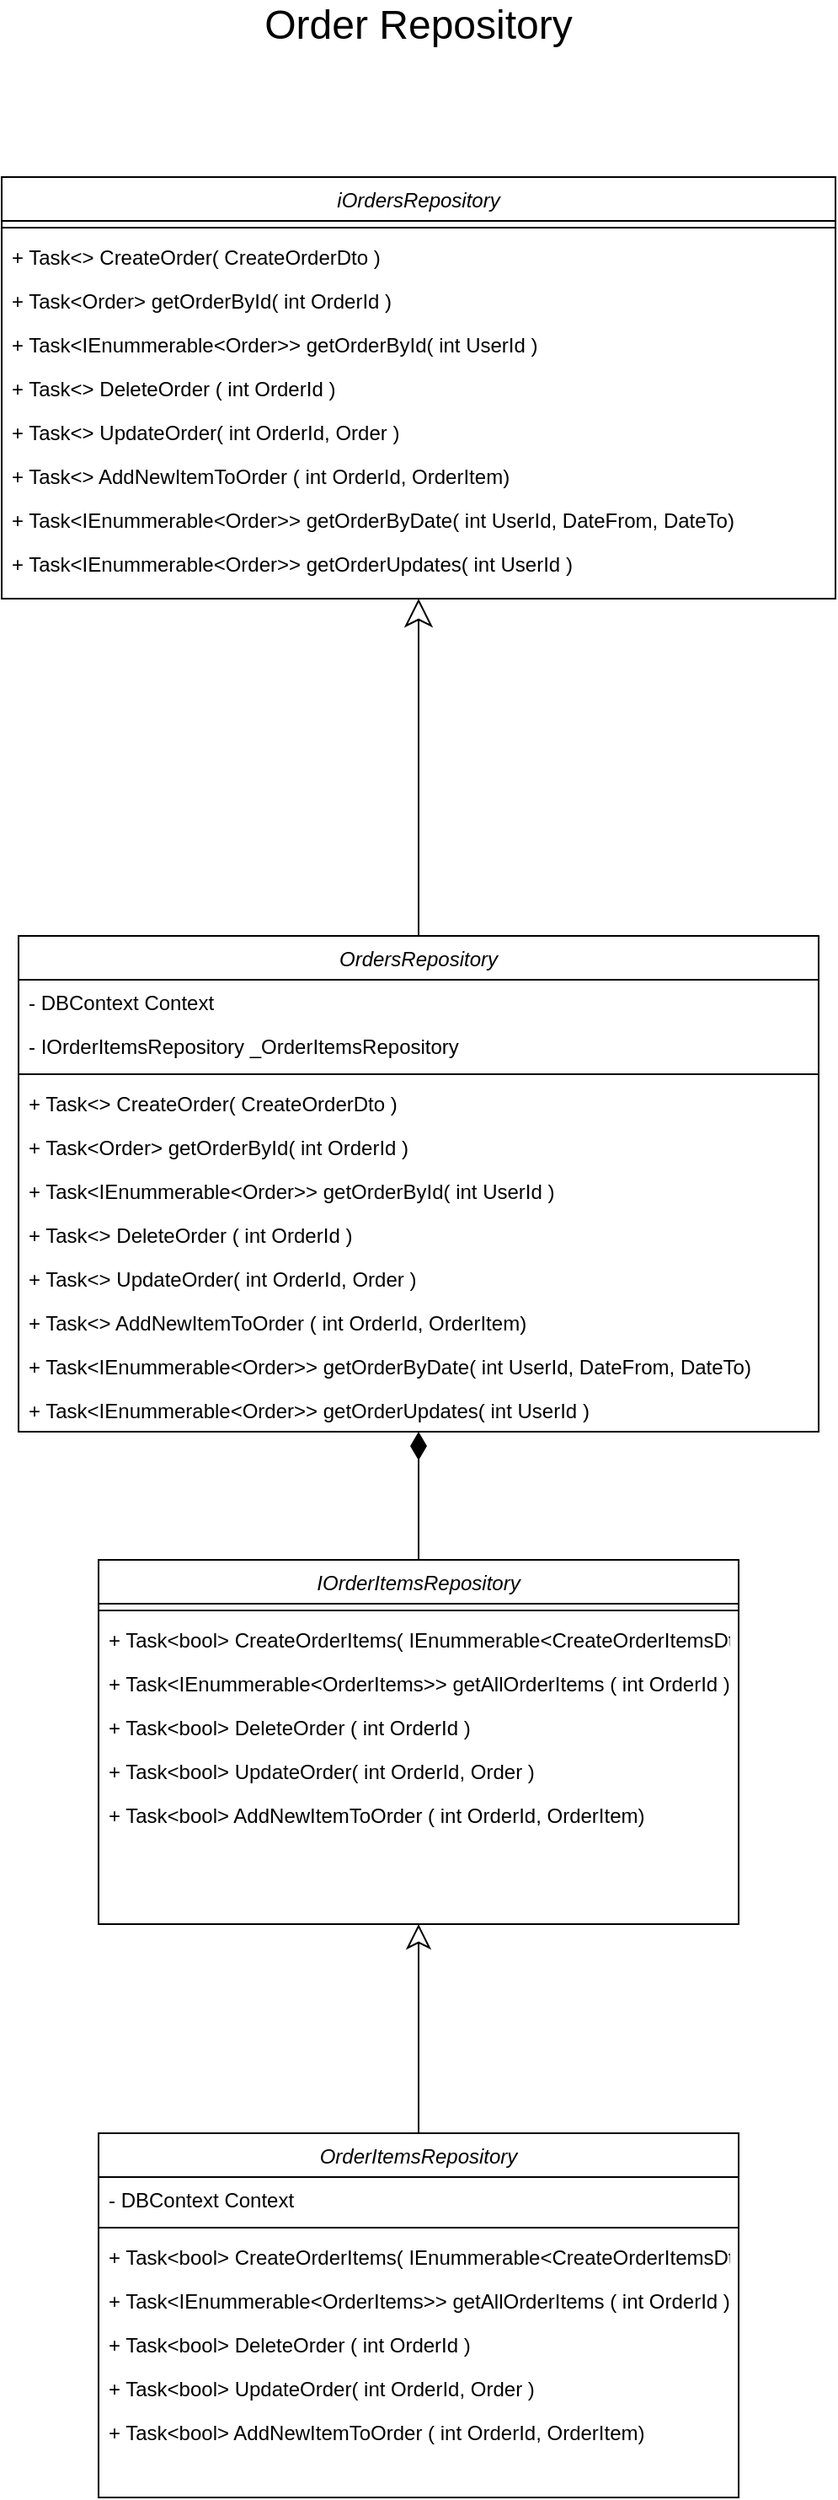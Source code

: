<mxfile version="14.2.9" type="device"><diagram id="QkI--pBJC4bzssq41QZq" name="Page-1"><mxGraphModel dx="1422" dy="2946" grid="1" gridSize="10" guides="1" tooltips="1" connect="1" arrows="1" fold="1" page="1" pageScale="1" pageWidth="850" pageHeight="1100" math="0" shadow="0"><root><mxCell id="0"/><mxCell id="1" parent="0"/><mxCell id="noM06Llarw8SXuktYtZB-1" style="edgeStyle=orthogonalEdgeStyle;rounded=0;orthogonalLoop=1;jettySize=auto;html=1;exitX=0.5;exitY=0;exitDx=0;exitDy=0;entryX=0.5;entryY=1;entryDx=0;entryDy=0;endArrow=classic;endFill=0;endSize=12;fontSize=14;" edge="1" parent="1" source="noM06Llarw8SXuktYtZB-2" target="noM06Llarw8SXuktYtZB-24"><mxGeometry relative="1" as="geometry"/></mxCell><mxCell id="noM06Llarw8SXuktYtZB-2" value="OrderItemsRepository" style="swimlane;fontStyle=2;align=center;verticalAlign=top;childLayout=stackLayout;horizontal=1;startSize=26;horizontalStack=0;resizeParent=1;resizeLast=0;collapsible=1;marginBottom=0;rounded=0;shadow=0;strokeWidth=1;" vertex="1" parent="1"><mxGeometry x="247.5" y="-870" width="380" height="216" as="geometry"><mxRectangle x="230" y="140" width="160" height="26" as="alternateBounds"/></mxGeometry></mxCell><mxCell id="noM06Llarw8SXuktYtZB-3" value="- DBContext Context" style="text;align=left;verticalAlign=top;spacingLeft=4;spacingRight=4;overflow=hidden;rotatable=0;points=[[0,0.5],[1,0.5]];portConstraint=eastwest;rounded=0;shadow=0;html=0;" vertex="1" parent="noM06Llarw8SXuktYtZB-2"><mxGeometry y="26" width="380" height="26" as="geometry"/></mxCell><mxCell id="noM06Llarw8SXuktYtZB-4" value="" style="line;html=1;strokeWidth=1;align=left;verticalAlign=middle;spacingTop=-1;spacingLeft=3;spacingRight=3;rotatable=0;labelPosition=right;points=[];portConstraint=eastwest;" vertex="1" parent="noM06Llarw8SXuktYtZB-2"><mxGeometry y="52" width="380" height="8" as="geometry"/></mxCell><mxCell id="noM06Llarw8SXuktYtZB-5" value="+ Task&lt;bool&gt; CreateOrderItems( IEnummerable&lt;CreateOrderItemsDto&gt;)" style="text;align=left;verticalAlign=top;spacingLeft=4;spacingRight=4;overflow=hidden;rotatable=0;points=[[0,0.5],[1,0.5]];portConstraint=eastwest;rounded=0;shadow=0;html=0;" vertex="1" parent="noM06Llarw8SXuktYtZB-2"><mxGeometry y="60" width="380" height="26" as="geometry"/></mxCell><mxCell id="noM06Llarw8SXuktYtZB-6" value="+ Task&lt;IEnummerable&lt;OrderItems&gt;&gt; getAllOrderItems ( int OrderId )" style="text;align=left;verticalAlign=top;spacingLeft=4;spacingRight=4;overflow=hidden;rotatable=0;points=[[0,0.5],[1,0.5]];portConstraint=eastwest;rounded=0;shadow=0;html=0;" vertex="1" parent="noM06Llarw8SXuktYtZB-2"><mxGeometry y="86" width="380" height="26" as="geometry"/></mxCell><mxCell id="noM06Llarw8SXuktYtZB-7" value="+ Task&lt;bool&gt; DeleteOrder ( int OrderId )" style="text;align=left;verticalAlign=top;spacingLeft=4;spacingRight=4;overflow=hidden;rotatable=0;points=[[0,0.5],[1,0.5]];portConstraint=eastwest;rounded=0;shadow=0;html=0;" vertex="1" parent="noM06Llarw8SXuktYtZB-2"><mxGeometry y="112" width="380" height="26" as="geometry"/></mxCell><mxCell id="noM06Llarw8SXuktYtZB-8" value="+ Task&lt;bool&gt; UpdateOrder( int OrderId, Order )" style="text;align=left;verticalAlign=top;spacingLeft=4;spacingRight=4;overflow=hidden;rotatable=0;points=[[0,0.5],[1,0.5]];portConstraint=eastwest;rounded=0;shadow=0;html=0;" vertex="1" parent="noM06Llarw8SXuktYtZB-2"><mxGeometry y="138" width="380" height="26" as="geometry"/></mxCell><mxCell id="noM06Llarw8SXuktYtZB-9" value="+ Task&lt;bool&gt; AddNewItemToOrder ( int OrderId, OrderItem)" style="text;align=left;verticalAlign=top;spacingLeft=4;spacingRight=4;overflow=hidden;rotatable=0;points=[[0,0.5],[1,0.5]];portConstraint=eastwest;rounded=0;shadow=0;html=0;" vertex="1" parent="noM06Llarw8SXuktYtZB-2"><mxGeometry y="164" width="380" height="26" as="geometry"/></mxCell><mxCell id="noM06Llarw8SXuktYtZB-10" style="edgeStyle=orthogonalEdgeStyle;rounded=0;orthogonalLoop=1;jettySize=auto;html=1;endArrow=classic;endFill=0;endSize=14;fontSize=14;entryX=0.5;entryY=1;entryDx=0;entryDy=0;" edge="1" parent="1" source="noM06Llarw8SXuktYtZB-11" target="noM06Llarw8SXuktYtZB-31"><mxGeometry relative="1" as="geometry"><mxPoint x="437.5" y="-1710" as="targetPoint"/></mxGeometry></mxCell><mxCell id="noM06Llarw8SXuktYtZB-11" value="OrdersRepository" style="swimlane;fontStyle=2;align=center;verticalAlign=top;childLayout=stackLayout;horizontal=1;startSize=26;horizontalStack=0;resizeParent=1;resizeLast=0;collapsible=1;marginBottom=0;rounded=0;shadow=0;strokeWidth=1;" vertex="1" parent="1"><mxGeometry x="200" y="-1580" width="475" height="294" as="geometry"><mxRectangle x="230" y="140" width="160" height="26" as="alternateBounds"/></mxGeometry></mxCell><mxCell id="noM06Llarw8SXuktYtZB-12" value="- DBContext Context" style="text;align=left;verticalAlign=top;spacingLeft=4;spacingRight=4;overflow=hidden;rotatable=0;points=[[0,0.5],[1,0.5]];portConstraint=eastwest;rounded=0;shadow=0;html=0;" vertex="1" parent="noM06Llarw8SXuktYtZB-11"><mxGeometry y="26" width="475" height="26" as="geometry"/></mxCell><mxCell id="noM06Llarw8SXuktYtZB-13" value="- IOrderItemsRepository _OrderItemsRepository" style="text;align=left;verticalAlign=top;spacingLeft=4;spacingRight=4;overflow=hidden;rotatable=0;points=[[0,0.5],[1,0.5]];portConstraint=eastwest;rounded=0;shadow=0;html=0;" vertex="1" parent="noM06Llarw8SXuktYtZB-11"><mxGeometry y="52" width="475" height="26" as="geometry"/></mxCell><mxCell id="noM06Llarw8SXuktYtZB-14" value="" style="line;html=1;strokeWidth=1;align=left;verticalAlign=middle;spacingTop=-1;spacingLeft=3;spacingRight=3;rotatable=0;labelPosition=right;points=[];portConstraint=eastwest;" vertex="1" parent="noM06Llarw8SXuktYtZB-11"><mxGeometry y="78" width="475" height="8" as="geometry"/></mxCell><mxCell id="noM06Llarw8SXuktYtZB-15" value="+ Task&lt;&gt; CreateOrder( CreateOrderDto )" style="text;align=left;verticalAlign=top;spacingLeft=4;spacingRight=4;overflow=hidden;rotatable=0;points=[[0,0.5],[1,0.5]];portConstraint=eastwest;rounded=0;shadow=0;html=0;" vertex="1" parent="noM06Llarw8SXuktYtZB-11"><mxGeometry y="86" width="475" height="26" as="geometry"/></mxCell><mxCell id="noM06Llarw8SXuktYtZB-16" value="+ Task&lt;Order&gt; getOrderById( int OrderId )" style="text;align=left;verticalAlign=top;spacingLeft=4;spacingRight=4;overflow=hidden;rotatable=0;points=[[0,0.5],[1,0.5]];portConstraint=eastwest;rounded=0;shadow=0;html=0;" vertex="1" parent="noM06Llarw8SXuktYtZB-11"><mxGeometry y="112" width="475" height="26" as="geometry"/></mxCell><mxCell id="noM06Llarw8SXuktYtZB-17" value="+ Task&lt;IEnummerable&lt;Order&gt;&gt; getOrderById( int UserId )" style="text;align=left;verticalAlign=top;spacingLeft=4;spacingRight=4;overflow=hidden;rotatable=0;points=[[0,0.5],[1,0.5]];portConstraint=eastwest;rounded=0;shadow=0;html=0;" vertex="1" parent="noM06Llarw8SXuktYtZB-11"><mxGeometry y="138" width="475" height="26" as="geometry"/></mxCell><mxCell id="noM06Llarw8SXuktYtZB-18" value="+ Task&lt;&gt; DeleteOrder ( int OrderId )" style="text;align=left;verticalAlign=top;spacingLeft=4;spacingRight=4;overflow=hidden;rotatable=0;points=[[0,0.5],[1,0.5]];portConstraint=eastwest;rounded=0;shadow=0;html=0;" vertex="1" parent="noM06Llarw8SXuktYtZB-11"><mxGeometry y="164" width="475" height="26" as="geometry"/></mxCell><mxCell id="noM06Llarw8SXuktYtZB-19" value="+ Task&lt;&gt; UpdateOrder( int OrderId, Order )" style="text;align=left;verticalAlign=top;spacingLeft=4;spacingRight=4;overflow=hidden;rotatable=0;points=[[0,0.5],[1,0.5]];portConstraint=eastwest;rounded=0;shadow=0;html=0;" vertex="1" parent="noM06Llarw8SXuktYtZB-11"><mxGeometry y="190" width="475" height="26" as="geometry"/></mxCell><mxCell id="noM06Llarw8SXuktYtZB-20" value="+ Task&lt;&gt; AddNewItemToOrder ( int OrderId, OrderItem)" style="text;align=left;verticalAlign=top;spacingLeft=4;spacingRight=4;overflow=hidden;rotatable=0;points=[[0,0.5],[1,0.5]];portConstraint=eastwest;rounded=0;shadow=0;html=0;" vertex="1" parent="noM06Llarw8SXuktYtZB-11"><mxGeometry y="216" width="475" height="26" as="geometry"/></mxCell><mxCell id="noM06Llarw8SXuktYtZB-21" value="+ Task&lt;IEnummerable&lt;Order&gt;&gt; getOrderByDate( int UserId, DateFrom, DateTo)" style="text;align=left;verticalAlign=top;spacingLeft=4;spacingRight=4;overflow=hidden;rotatable=0;points=[[0,0.5],[1,0.5]];portConstraint=eastwest;rounded=0;shadow=0;html=0;" vertex="1" parent="noM06Llarw8SXuktYtZB-11"><mxGeometry y="242" width="475" height="26" as="geometry"/></mxCell><mxCell id="noM06Llarw8SXuktYtZB-22" value="+ Task&lt;IEnummerable&lt;Order&gt;&gt; getOrderUpdates( int UserId )" style="text;align=left;verticalAlign=top;spacingLeft=4;spacingRight=4;overflow=hidden;rotatable=0;points=[[0,0.5],[1,0.5]];portConstraint=eastwest;rounded=0;shadow=0;html=0;" vertex="1" parent="noM06Llarw8SXuktYtZB-11"><mxGeometry y="268" width="475" height="26" as="geometry"/></mxCell><mxCell id="noM06Llarw8SXuktYtZB-23" style="edgeStyle=orthogonalEdgeStyle;rounded=0;orthogonalLoop=1;jettySize=auto;html=1;exitX=0.5;exitY=0;exitDx=0;exitDy=0;endArrow=diamondThin;endFill=1;endSize=14;fontSize=14;entryX=0.5;entryY=1;entryDx=0;entryDy=0;" edge="1" parent="1" source="noM06Llarw8SXuktYtZB-24" target="noM06Llarw8SXuktYtZB-11"><mxGeometry relative="1" as="geometry"><mxPoint x="437.5" y="-1310" as="targetPoint"/></mxGeometry></mxCell><mxCell id="noM06Llarw8SXuktYtZB-24" value="IOrderItemsRepository" style="swimlane;fontStyle=2;align=center;verticalAlign=top;childLayout=stackLayout;horizontal=1;startSize=26;horizontalStack=0;resizeParent=1;resizeLast=0;collapsible=1;marginBottom=0;rounded=0;shadow=0;strokeWidth=1;" vertex="1" parent="1"><mxGeometry x="247.5" y="-1210" width="380" height="216" as="geometry"><mxRectangle x="230" y="140" width="160" height="26" as="alternateBounds"/></mxGeometry></mxCell><mxCell id="noM06Llarw8SXuktYtZB-25" value="" style="line;html=1;strokeWidth=1;align=left;verticalAlign=middle;spacingTop=-1;spacingLeft=3;spacingRight=3;rotatable=0;labelPosition=right;points=[];portConstraint=eastwest;" vertex="1" parent="noM06Llarw8SXuktYtZB-24"><mxGeometry y="26" width="380" height="8" as="geometry"/></mxCell><mxCell id="noM06Llarw8SXuktYtZB-26" value="+ Task&lt;bool&gt; CreateOrderItems( IEnummerable&lt;CreateOrderItemsDto&gt;)" style="text;align=left;verticalAlign=top;spacingLeft=4;spacingRight=4;overflow=hidden;rotatable=0;points=[[0,0.5],[1,0.5]];portConstraint=eastwest;rounded=0;shadow=0;html=0;" vertex="1" parent="noM06Llarw8SXuktYtZB-24"><mxGeometry y="34" width="380" height="26" as="geometry"/></mxCell><mxCell id="noM06Llarw8SXuktYtZB-27" value="+ Task&lt;IEnummerable&lt;OrderItems&gt;&gt; getAllOrderItems ( int OrderId )" style="text;align=left;verticalAlign=top;spacingLeft=4;spacingRight=4;overflow=hidden;rotatable=0;points=[[0,0.5],[1,0.5]];portConstraint=eastwest;rounded=0;shadow=0;html=0;" vertex="1" parent="noM06Llarw8SXuktYtZB-24"><mxGeometry y="60" width="380" height="26" as="geometry"/></mxCell><mxCell id="noM06Llarw8SXuktYtZB-28" value="+ Task&lt;bool&gt; DeleteOrder ( int OrderId )" style="text;align=left;verticalAlign=top;spacingLeft=4;spacingRight=4;overflow=hidden;rotatable=0;points=[[0,0.5],[1,0.5]];portConstraint=eastwest;rounded=0;shadow=0;html=0;" vertex="1" parent="noM06Llarw8SXuktYtZB-24"><mxGeometry y="86" width="380" height="26" as="geometry"/></mxCell><mxCell id="noM06Llarw8SXuktYtZB-29" value="+ Task&lt;bool&gt; UpdateOrder( int OrderId, Order )" style="text;align=left;verticalAlign=top;spacingLeft=4;spacingRight=4;overflow=hidden;rotatable=0;points=[[0,0.5],[1,0.5]];portConstraint=eastwest;rounded=0;shadow=0;html=0;" vertex="1" parent="noM06Llarw8SXuktYtZB-24"><mxGeometry y="112" width="380" height="26" as="geometry"/></mxCell><mxCell id="noM06Llarw8SXuktYtZB-30" value="+ Task&lt;bool&gt; AddNewItemToOrder ( int OrderId, OrderItem)" style="text;align=left;verticalAlign=top;spacingLeft=4;spacingRight=4;overflow=hidden;rotatable=0;points=[[0,0.5],[1,0.5]];portConstraint=eastwest;rounded=0;shadow=0;html=0;" vertex="1" parent="noM06Llarw8SXuktYtZB-24"><mxGeometry y="138" width="380" height="26" as="geometry"/></mxCell><mxCell id="noM06Llarw8SXuktYtZB-31" value="iOrdersRepository" style="swimlane;fontStyle=2;align=center;verticalAlign=top;childLayout=stackLayout;horizontal=1;startSize=26;horizontalStack=0;resizeParent=1;resizeLast=0;collapsible=1;marginBottom=0;rounded=0;shadow=0;strokeWidth=1;" vertex="1" parent="1"><mxGeometry x="190" y="-2030" width="495" height="250" as="geometry"><mxRectangle x="230" y="140" width="160" height="26" as="alternateBounds"/></mxGeometry></mxCell><mxCell id="noM06Llarw8SXuktYtZB-32" value="" style="line;html=1;strokeWidth=1;align=left;verticalAlign=middle;spacingTop=-1;spacingLeft=3;spacingRight=3;rotatable=0;labelPosition=right;points=[];portConstraint=eastwest;" vertex="1" parent="noM06Llarw8SXuktYtZB-31"><mxGeometry y="26" width="495" height="8" as="geometry"/></mxCell><mxCell id="noM06Llarw8SXuktYtZB-33" value="+ Task&lt;&gt; CreateOrder( CreateOrderDto )" style="text;align=left;verticalAlign=top;spacingLeft=4;spacingRight=4;overflow=hidden;rotatable=0;points=[[0,0.5],[1,0.5]];portConstraint=eastwest;rounded=0;shadow=0;html=0;" vertex="1" parent="noM06Llarw8SXuktYtZB-31"><mxGeometry y="34" width="495" height="26" as="geometry"/></mxCell><mxCell id="noM06Llarw8SXuktYtZB-34" value="+ Task&lt;Order&gt; getOrderById( int OrderId )" style="text;align=left;verticalAlign=top;spacingLeft=4;spacingRight=4;overflow=hidden;rotatable=0;points=[[0,0.5],[1,0.5]];portConstraint=eastwest;rounded=0;shadow=0;html=0;" vertex="1" parent="noM06Llarw8SXuktYtZB-31"><mxGeometry y="60" width="495" height="26" as="geometry"/></mxCell><mxCell id="noM06Llarw8SXuktYtZB-35" value="+ Task&lt;IEnummerable&lt;Order&gt;&gt; getOrderById( int UserId )" style="text;align=left;verticalAlign=top;spacingLeft=4;spacingRight=4;overflow=hidden;rotatable=0;points=[[0,0.5],[1,0.5]];portConstraint=eastwest;rounded=0;shadow=0;html=0;" vertex="1" parent="noM06Llarw8SXuktYtZB-31"><mxGeometry y="86" width="495" height="26" as="geometry"/></mxCell><mxCell id="noM06Llarw8SXuktYtZB-36" value="+ Task&lt;&gt; DeleteOrder ( int OrderId )" style="text;align=left;verticalAlign=top;spacingLeft=4;spacingRight=4;overflow=hidden;rotatable=0;points=[[0,0.5],[1,0.5]];portConstraint=eastwest;rounded=0;shadow=0;html=0;" vertex="1" parent="noM06Llarw8SXuktYtZB-31"><mxGeometry y="112" width="495" height="26" as="geometry"/></mxCell><mxCell id="noM06Llarw8SXuktYtZB-37" value="+ Task&lt;&gt; UpdateOrder( int OrderId, Order )" style="text;align=left;verticalAlign=top;spacingLeft=4;spacingRight=4;overflow=hidden;rotatable=0;points=[[0,0.5],[1,0.5]];portConstraint=eastwest;rounded=0;shadow=0;html=0;" vertex="1" parent="noM06Llarw8SXuktYtZB-31"><mxGeometry y="138" width="495" height="26" as="geometry"/></mxCell><mxCell id="noM06Llarw8SXuktYtZB-38" value="+ Task&lt;&gt; AddNewItemToOrder ( int OrderId, OrderItem)" style="text;align=left;verticalAlign=top;spacingLeft=4;spacingRight=4;overflow=hidden;rotatable=0;points=[[0,0.5],[1,0.5]];portConstraint=eastwest;rounded=0;shadow=0;html=0;" vertex="1" parent="noM06Llarw8SXuktYtZB-31"><mxGeometry y="164" width="495" height="26" as="geometry"/></mxCell><mxCell id="noM06Llarw8SXuktYtZB-39" value="+ Task&lt;IEnummerable&lt;Order&gt;&gt; getOrderByDate( int UserId, DateFrom, DateTo)" style="text;align=left;verticalAlign=top;spacingLeft=4;spacingRight=4;overflow=hidden;rotatable=0;points=[[0,0.5],[1,0.5]];portConstraint=eastwest;rounded=0;shadow=0;html=0;" vertex="1" parent="noM06Llarw8SXuktYtZB-31"><mxGeometry y="190" width="495" height="26" as="geometry"/></mxCell><mxCell id="noM06Llarw8SXuktYtZB-40" value="+ Task&lt;IEnummerable&lt;Order&gt;&gt; getOrderUpdates( int UserId )" style="text;align=left;verticalAlign=top;spacingLeft=4;spacingRight=4;overflow=hidden;rotatable=0;points=[[0,0.5],[1,0.5]];portConstraint=eastwest;rounded=0;shadow=0;html=0;" vertex="1" parent="noM06Llarw8SXuktYtZB-31"><mxGeometry y="216" width="495" height="26" as="geometry"/></mxCell><mxCell id="noM06Llarw8SXuktYtZB-41" value="&lt;font style=&quot;font-size: 24px&quot;&gt;Order Repository&lt;br&gt;&lt;/font&gt;" style="text;html=1;strokeColor=none;fillColor=none;align=center;verticalAlign=middle;whiteSpace=wrap;rounded=0;" vertex="1" parent="1"><mxGeometry x="345" y="-2130" width="185" height="20" as="geometry"/></mxCell></root></mxGraphModel></diagram></mxfile>